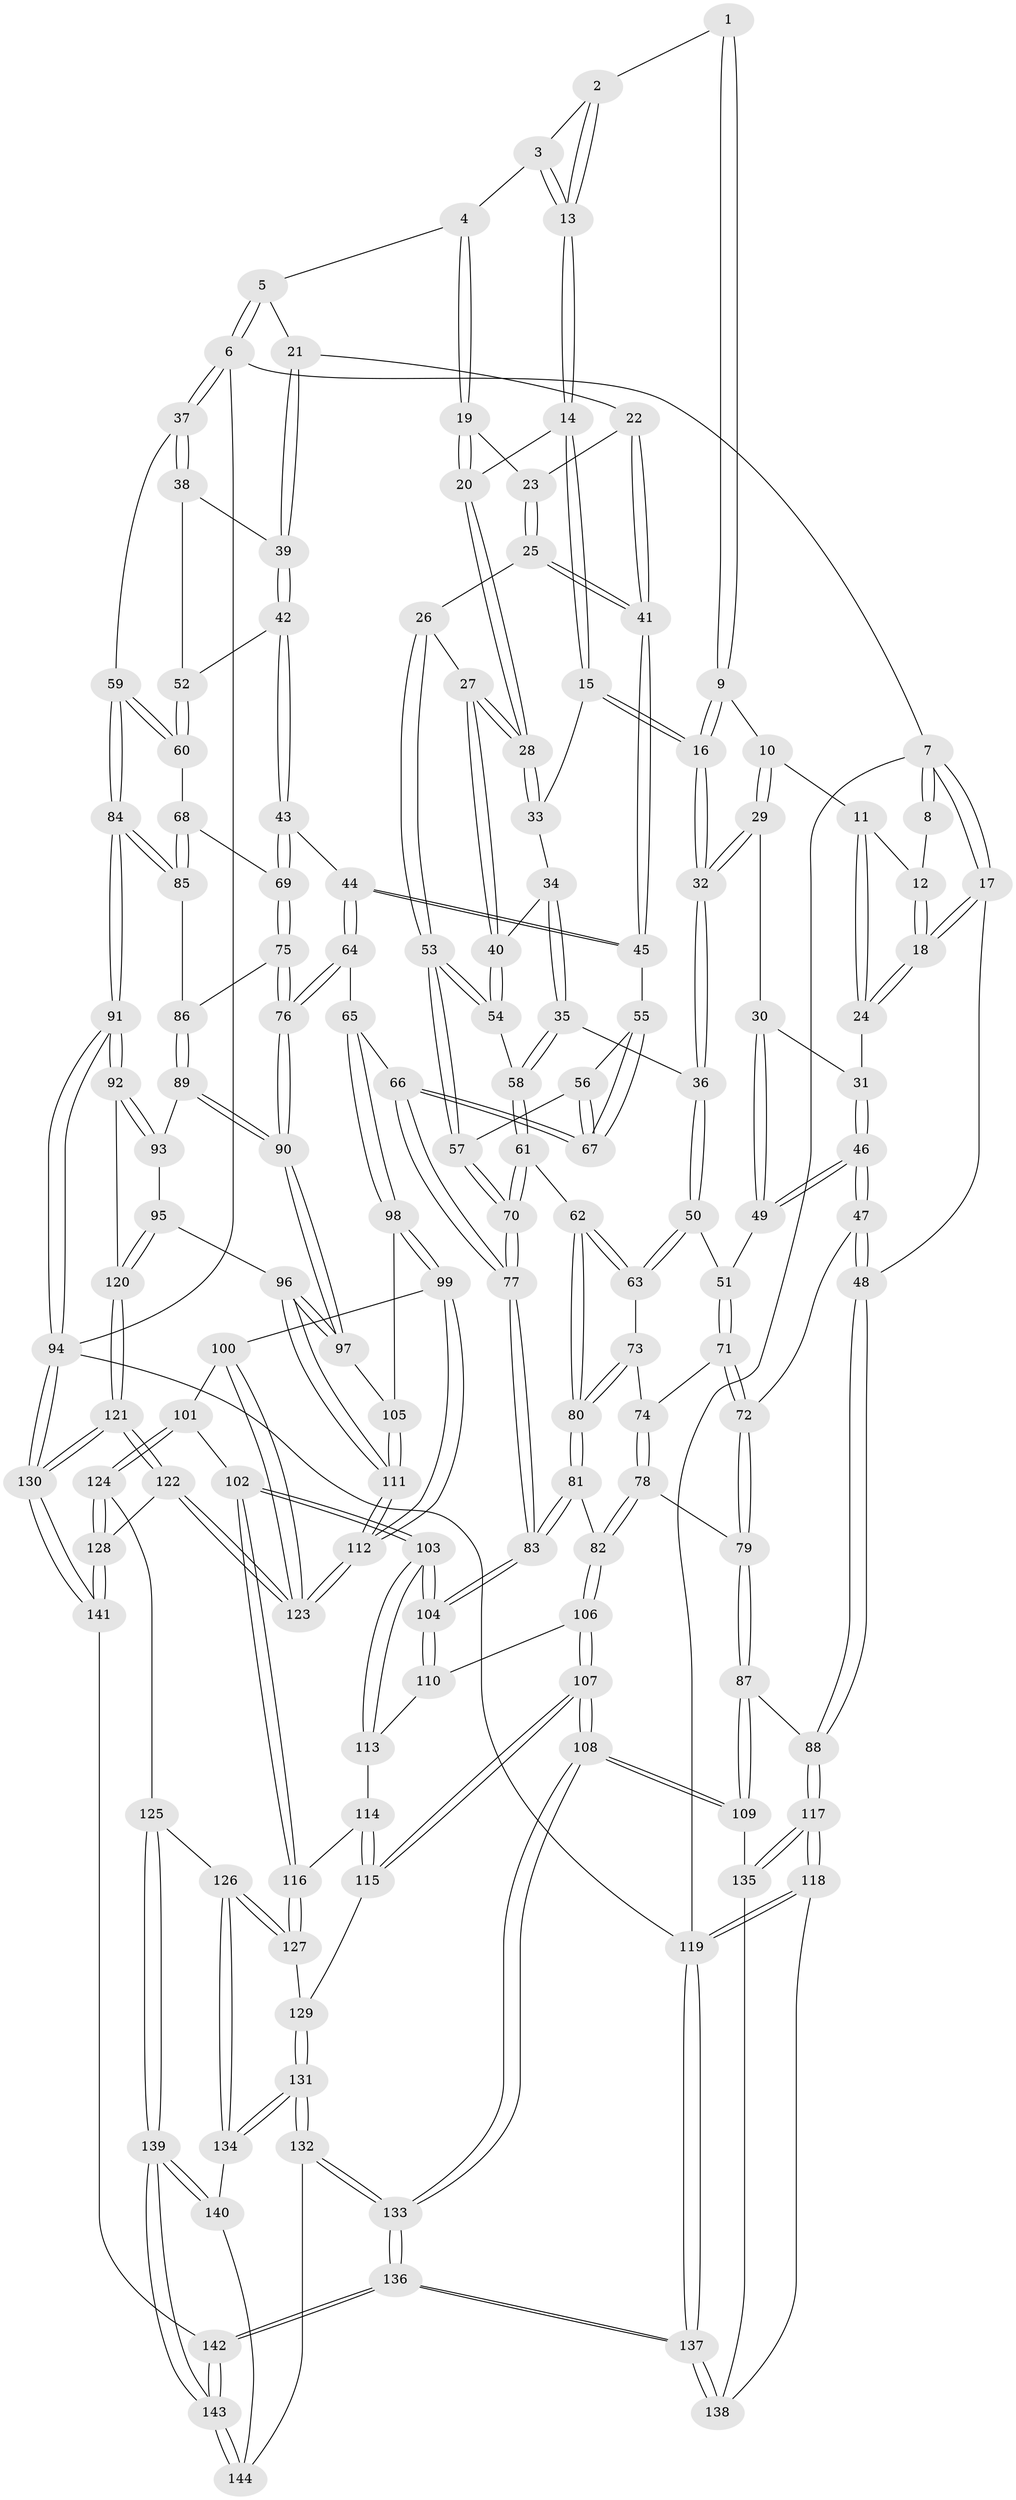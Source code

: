 // coarse degree distribution, {4: 0.32, 5: 0.39, 8: 0.01, 6: 0.18, 3: 0.08, 7: 0.01, 2: 0.01}
// Generated by graph-tools (version 1.1) at 2025/21/03/04/25 18:21:24]
// undirected, 144 vertices, 357 edges
graph export_dot {
graph [start="1"]
  node [color=gray90,style=filled];
  1 [pos="+0.19815869203484582+0"];
  2 [pos="+0.25395089934846093+0"];
  3 [pos="+0.7122766657715941+0"];
  4 [pos="+0.7151206937010517+0"];
  5 [pos="+0.7893607810957192+0"];
  6 [pos="+1+0"];
  7 [pos="+0+0"];
  8 [pos="+0.18486302621104406+0"];
  9 [pos="+0.21852931950070079+0.052495334487182736"];
  10 [pos="+0.15705203621418098+0.11003757482270443"];
  11 [pos="+0.0708718561222233+0.11920866998072106"];
  12 [pos="+0.04784021053800364+0.0515142749106816"];
  13 [pos="+0.43447663941696285+0.09107189545796458"];
  14 [pos="+0.43445773520078723+0.10168227379838066"];
  15 [pos="+0.39948840138987557+0.13322246197040066"];
  16 [pos="+0.28738319893502673+0.14116249860286748"];
  17 [pos="+0+0.14919162236088596"];
  18 [pos="+0+0.14149637193549192"];
  19 [pos="+0.5588390026957478+0.1130377399809319"];
  20 [pos="+0.4897814621429536+0.12207622389831484"];
  21 [pos="+0.7724577208902478+0.09829349667417034"];
  22 [pos="+0.6799374711337783+0.17253867888045926"];
  23 [pos="+0.5625948160470194+0.11759780165326611"];
  24 [pos="+0.02968060322060688+0.16436483505120533"];
  25 [pos="+0.5674698493694259+0.2514293305037624"];
  26 [pos="+0.5625831736047946+0.2517993928742412"];
  27 [pos="+0.5174382024427951+0.24110031266504292"];
  28 [pos="+0.514708835604763+0.23358576637510106"];
  29 [pos="+0.13235993522178122+0.2312161151605481"];
  30 [pos="+0.1260791291334435+0.23412911155296365"];
  31 [pos="+0.08233425618372528+0.2296108102533966"];
  32 [pos="+0.26152658177368066+0.25728780550215613"];
  33 [pos="+0.40386748333037814+0.15307312805034143"];
  34 [pos="+0.40919215768718786+0.19821275086181914"];
  35 [pos="+0.3143274970231405+0.2861558806974569"];
  36 [pos="+0.26860803895270363+0.2734915627911729"];
  37 [pos="+1+0"];
  38 [pos="+0.9944442963131076+0.1493323860983695"];
  39 [pos="+0.8409380119266214+0.20026430692544342"];
  40 [pos="+0.4494815357163006+0.2706648439292835"];
  41 [pos="+0.6355023554781979+0.2711180491210606"];
  42 [pos="+0.8477400454423833+0.2775560763478316"];
  43 [pos="+0.8327566089661579+0.2982676639614728"];
  44 [pos="+0.7096139956969015+0.3353007305065694"];
  45 [pos="+0.6442925582417559+0.289538938315122"];
  46 [pos="+0+0.3851030910057576"];
  47 [pos="+0+0.39631066965571093"];
  48 [pos="+0+0.43379252975903015"];
  49 [pos="+0.12480294303879579+0.33805397905407325"];
  50 [pos="+0.24504377257889196+0.3268276102865042"];
  51 [pos="+0.15340685471178142+0.35673262642075226"];
  52 [pos="+0.9184278415273655+0.2929132576619664"];
  53 [pos="+0.5054917997138214+0.3584163824560828"];
  54 [pos="+0.44402962601644463+0.28143990612266956"];
  55 [pos="+0.6409581492367106+0.29379094246434895"];
  56 [pos="+0.5782123613893498+0.36047674029026744"];
  57 [pos="+0.511391836316402+0.3883386261788102"];
  58 [pos="+0.3807757037508368+0.3238512542107469"];
  59 [pos="+1+0.3248508049860985"];
  60 [pos="+1+0.33332877614806056"];
  61 [pos="+0.3932056388560627+0.40390526151183814"];
  62 [pos="+0.35317774392097456+0.4268327877188281"];
  63 [pos="+0.25117800159047754+0.35641088775920665"];
  64 [pos="+0.7009668750510505+0.49513764709880803"];
  65 [pos="+0.685199809480697+0.5030695477891451"];
  66 [pos="+0.6293967268523855+0.5065853233594988"];
  67 [pos="+0.6114469690612004+0.42977210964893114"];
  68 [pos="+0.910231404016161+0.4350042365650211"];
  69 [pos="+0.8641977488140717+0.44779713374342967"];
  70 [pos="+0.4838620265486539+0.4493096535115417"];
  71 [pos="+0.15016079366434154+0.41918344962633486"];
  72 [pos="+0.1227719102956561+0.44851490029840546"];
  73 [pos="+0.23612416706120934+0.4260200262986499"];
  74 [pos="+0.2073618070564763+0.43048381898696303"];
  75 [pos="+0.8527455665320431+0.47051404377753103"];
  76 [pos="+0.8192197947140737+0.5191507955492695"];
  77 [pos="+0.5219308483073585+0.5382381670428215"];
  78 [pos="+0.16007177245700066+0.5562348096103308"];
  79 [pos="+0.1582312559530755+0.5563354658876419"];
  80 [pos="+0.29285540135595456+0.5082505308785175"];
  81 [pos="+0.2923625714880257+0.5130374834372629"];
  82 [pos="+0.2529767982720259+0.5634216740429997"];
  83 [pos="+0.5028894087203861+0.5751582105322475"];
  84 [pos="+1+0.5583144230037506"];
  85 [pos="+1+0.5177999753926285"];
  86 [pos="+1+0.5176134075719497"];
  87 [pos="+0.11126241006442479+0.5897222642139294"];
  88 [pos="+0+0.5658210184893837"];
  89 [pos="+0.8687805554694936+0.5426997882343076"];
  90 [pos="+0.819752975326705+0.5201818553467247"];
  91 [pos="+1+0.6374818903961024"];
  92 [pos="+1+0.6595226681957979"];
  93 [pos="+0.9059010518478012+0.5727965777655177"];
  94 [pos="+1+1"];
  95 [pos="+0.902892370696296+0.7048241870717169"];
  96 [pos="+0.8237950978680422+0.6773076823155548"];
  97 [pos="+0.8152235059124501+0.6457780430336548"];
  98 [pos="+0.6919776942249048+0.6208348019952038"];
  99 [pos="+0.6719157970400224+0.6457439008388647"];
  100 [pos="+0.5745427185777531+0.6917653977574056"];
  101 [pos="+0.5581333379054955+0.6883698935600262"];
  102 [pos="+0.5045087423662107+0.6533217483446537"];
  103 [pos="+0.5018856835228312+0.6418296992850204"];
  104 [pos="+0.4984445946889499+0.6117418143711479"];
  105 [pos="+0.7140792005535805+0.6361216213033003"];
  106 [pos="+0.26862330941708695+0.6028281767906705"];
  107 [pos="+0.2072205281329322+0.768958031452265"];
  108 [pos="+0.17608499008573775+0.7826013062126601"];
  109 [pos="+0.1578604402174356+0.7756023091369438"];
  110 [pos="+0.3006883088738137+0.621749519608039"];
  111 [pos="+0.738196214976073+0.7658450869101752"];
  112 [pos="+0.7369744895629519+0.7676051960653741"];
  113 [pos="+0.3296347119806353+0.674139001978609"];
  114 [pos="+0.3309460036865223+0.6950264952196404"];
  115 [pos="+0.285980614410558+0.7737360219251771"];
  116 [pos="+0.45477120633926654+0.7276126320708152"];
  117 [pos="+0+0.6245503419788832"];
  118 [pos="+0+0.6274603862093714"];
  119 [pos="+0+1"];
  120 [pos="+0.9403764304751634+0.7245752644624613"];
  121 [pos="+0.865903292967156+0.9522706357078486"];
  122 [pos="+0.7289653071985676+0.816704009053252"];
  123 [pos="+0.7265996487855563+0.789343444817288"];
  124 [pos="+0.5784068640975221+0.8709023172832515"];
  125 [pos="+0.5647786610229351+0.8712905898432136"];
  126 [pos="+0.46822547418560434+0.813527046837249"];
  127 [pos="+0.4539416923840282+0.7296346098046682"];
  128 [pos="+0.5972053638099213+0.8793693131448062"];
  129 [pos="+0.3282022319974039+0.7951650789171498"];
  130 [pos="+1+1"];
  131 [pos="+0.3656426299041817+0.8936520149798249"];
  132 [pos="+0.30067982960473333+0.976117133280943"];
  133 [pos="+0.22539858525462197+1"];
  134 [pos="+0.40577992152524894+0.8900226443602398"];
  135 [pos="+0.12363020968002428+0.7808163325731058"];
  136 [pos="+0.18082522429822984+1"];
  137 [pos="+0+1"];
  138 [pos="+0.0538231691835925+0.8534867246953161"];
  139 [pos="+0.48241891871149356+0.9320886614061519"];
  140 [pos="+0.42328732497876453+0.9026018661571483"];
  141 [pos="+0.6466930263297586+1"];
  142 [pos="+0.5197526850439712+1"];
  143 [pos="+0.5084804802540321+1"];
  144 [pos="+0.42722472016265944+0.9673907531146997"];
  1 -- 2;
  1 -- 9;
  1 -- 9;
  2 -- 3;
  2 -- 13;
  2 -- 13;
  3 -- 4;
  3 -- 13;
  3 -- 13;
  4 -- 5;
  4 -- 19;
  4 -- 19;
  5 -- 6;
  5 -- 6;
  5 -- 21;
  6 -- 7;
  6 -- 37;
  6 -- 37;
  6 -- 94;
  7 -- 8;
  7 -- 8;
  7 -- 17;
  7 -- 17;
  7 -- 119;
  8 -- 12;
  9 -- 10;
  9 -- 16;
  9 -- 16;
  10 -- 11;
  10 -- 29;
  10 -- 29;
  11 -- 12;
  11 -- 24;
  11 -- 24;
  12 -- 18;
  12 -- 18;
  13 -- 14;
  13 -- 14;
  14 -- 15;
  14 -- 15;
  14 -- 20;
  15 -- 16;
  15 -- 16;
  15 -- 33;
  16 -- 32;
  16 -- 32;
  17 -- 18;
  17 -- 18;
  17 -- 48;
  18 -- 24;
  18 -- 24;
  19 -- 20;
  19 -- 20;
  19 -- 23;
  20 -- 28;
  20 -- 28;
  21 -- 22;
  21 -- 39;
  21 -- 39;
  22 -- 23;
  22 -- 41;
  22 -- 41;
  23 -- 25;
  23 -- 25;
  24 -- 31;
  25 -- 26;
  25 -- 41;
  25 -- 41;
  26 -- 27;
  26 -- 53;
  26 -- 53;
  27 -- 28;
  27 -- 28;
  27 -- 40;
  27 -- 40;
  28 -- 33;
  28 -- 33;
  29 -- 30;
  29 -- 32;
  29 -- 32;
  30 -- 31;
  30 -- 49;
  30 -- 49;
  31 -- 46;
  31 -- 46;
  32 -- 36;
  32 -- 36;
  33 -- 34;
  34 -- 35;
  34 -- 35;
  34 -- 40;
  35 -- 36;
  35 -- 58;
  35 -- 58;
  36 -- 50;
  36 -- 50;
  37 -- 38;
  37 -- 38;
  37 -- 59;
  38 -- 39;
  38 -- 52;
  39 -- 42;
  39 -- 42;
  40 -- 54;
  40 -- 54;
  41 -- 45;
  41 -- 45;
  42 -- 43;
  42 -- 43;
  42 -- 52;
  43 -- 44;
  43 -- 69;
  43 -- 69;
  44 -- 45;
  44 -- 45;
  44 -- 64;
  44 -- 64;
  45 -- 55;
  46 -- 47;
  46 -- 47;
  46 -- 49;
  46 -- 49;
  47 -- 48;
  47 -- 48;
  47 -- 72;
  48 -- 88;
  48 -- 88;
  49 -- 51;
  50 -- 51;
  50 -- 63;
  50 -- 63;
  51 -- 71;
  51 -- 71;
  52 -- 60;
  52 -- 60;
  53 -- 54;
  53 -- 54;
  53 -- 57;
  53 -- 57;
  54 -- 58;
  55 -- 56;
  55 -- 67;
  55 -- 67;
  56 -- 57;
  56 -- 67;
  56 -- 67;
  57 -- 70;
  57 -- 70;
  58 -- 61;
  58 -- 61;
  59 -- 60;
  59 -- 60;
  59 -- 84;
  59 -- 84;
  60 -- 68;
  61 -- 62;
  61 -- 70;
  61 -- 70;
  62 -- 63;
  62 -- 63;
  62 -- 80;
  62 -- 80;
  63 -- 73;
  64 -- 65;
  64 -- 76;
  64 -- 76;
  65 -- 66;
  65 -- 98;
  65 -- 98;
  66 -- 67;
  66 -- 67;
  66 -- 77;
  66 -- 77;
  68 -- 69;
  68 -- 85;
  68 -- 85;
  69 -- 75;
  69 -- 75;
  70 -- 77;
  70 -- 77;
  71 -- 72;
  71 -- 72;
  71 -- 74;
  72 -- 79;
  72 -- 79;
  73 -- 74;
  73 -- 80;
  73 -- 80;
  74 -- 78;
  74 -- 78;
  75 -- 76;
  75 -- 76;
  75 -- 86;
  76 -- 90;
  76 -- 90;
  77 -- 83;
  77 -- 83;
  78 -- 79;
  78 -- 82;
  78 -- 82;
  79 -- 87;
  79 -- 87;
  80 -- 81;
  80 -- 81;
  81 -- 82;
  81 -- 83;
  81 -- 83;
  82 -- 106;
  82 -- 106;
  83 -- 104;
  83 -- 104;
  84 -- 85;
  84 -- 85;
  84 -- 91;
  84 -- 91;
  85 -- 86;
  86 -- 89;
  86 -- 89;
  87 -- 88;
  87 -- 109;
  87 -- 109;
  88 -- 117;
  88 -- 117;
  89 -- 90;
  89 -- 90;
  89 -- 93;
  90 -- 97;
  90 -- 97;
  91 -- 92;
  91 -- 92;
  91 -- 94;
  91 -- 94;
  92 -- 93;
  92 -- 93;
  92 -- 120;
  93 -- 95;
  94 -- 130;
  94 -- 130;
  94 -- 119;
  95 -- 96;
  95 -- 120;
  95 -- 120;
  96 -- 97;
  96 -- 97;
  96 -- 111;
  96 -- 111;
  97 -- 105;
  98 -- 99;
  98 -- 99;
  98 -- 105;
  99 -- 100;
  99 -- 112;
  99 -- 112;
  100 -- 101;
  100 -- 123;
  100 -- 123;
  101 -- 102;
  101 -- 124;
  101 -- 124;
  102 -- 103;
  102 -- 103;
  102 -- 116;
  102 -- 116;
  103 -- 104;
  103 -- 104;
  103 -- 113;
  103 -- 113;
  104 -- 110;
  104 -- 110;
  105 -- 111;
  105 -- 111;
  106 -- 107;
  106 -- 107;
  106 -- 110;
  107 -- 108;
  107 -- 108;
  107 -- 115;
  107 -- 115;
  108 -- 109;
  108 -- 109;
  108 -- 133;
  108 -- 133;
  109 -- 135;
  110 -- 113;
  111 -- 112;
  111 -- 112;
  112 -- 123;
  112 -- 123;
  113 -- 114;
  114 -- 115;
  114 -- 115;
  114 -- 116;
  115 -- 129;
  116 -- 127;
  116 -- 127;
  117 -- 118;
  117 -- 118;
  117 -- 135;
  117 -- 135;
  118 -- 119;
  118 -- 119;
  118 -- 138;
  119 -- 137;
  119 -- 137;
  120 -- 121;
  120 -- 121;
  121 -- 122;
  121 -- 122;
  121 -- 130;
  121 -- 130;
  122 -- 123;
  122 -- 123;
  122 -- 128;
  124 -- 125;
  124 -- 128;
  124 -- 128;
  125 -- 126;
  125 -- 139;
  125 -- 139;
  126 -- 127;
  126 -- 127;
  126 -- 134;
  126 -- 134;
  127 -- 129;
  128 -- 141;
  128 -- 141;
  129 -- 131;
  129 -- 131;
  130 -- 141;
  130 -- 141;
  131 -- 132;
  131 -- 132;
  131 -- 134;
  131 -- 134;
  132 -- 133;
  132 -- 133;
  132 -- 144;
  133 -- 136;
  133 -- 136;
  134 -- 140;
  135 -- 138;
  136 -- 137;
  136 -- 137;
  136 -- 142;
  136 -- 142;
  137 -- 138;
  137 -- 138;
  139 -- 140;
  139 -- 140;
  139 -- 143;
  139 -- 143;
  140 -- 144;
  141 -- 142;
  142 -- 143;
  142 -- 143;
  143 -- 144;
  143 -- 144;
}
